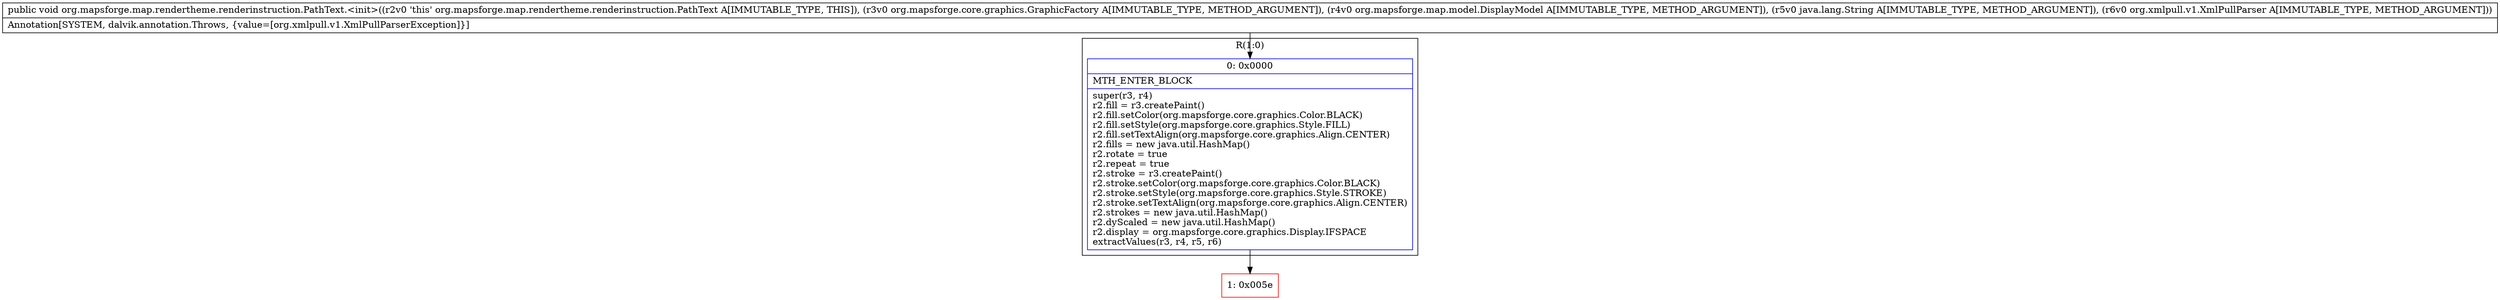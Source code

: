 digraph "CFG fororg.mapsforge.map.rendertheme.renderinstruction.PathText.\<init\>(Lorg\/mapsforge\/core\/graphics\/GraphicFactory;Lorg\/mapsforge\/map\/model\/DisplayModel;Ljava\/lang\/String;Lorg\/xmlpull\/v1\/XmlPullParser;)V" {
subgraph cluster_Region_2017505716 {
label = "R(1:0)";
node [shape=record,color=blue];
Node_0 [shape=record,label="{0\:\ 0x0000|MTH_ENTER_BLOCK\l|super(r3, r4)\lr2.fill = r3.createPaint()\lr2.fill.setColor(org.mapsforge.core.graphics.Color.BLACK)\lr2.fill.setStyle(org.mapsforge.core.graphics.Style.FILL)\lr2.fill.setTextAlign(org.mapsforge.core.graphics.Align.CENTER)\lr2.fills = new java.util.HashMap()\lr2.rotate = true\lr2.repeat = true\lr2.stroke = r3.createPaint()\lr2.stroke.setColor(org.mapsforge.core.graphics.Color.BLACK)\lr2.stroke.setStyle(org.mapsforge.core.graphics.Style.STROKE)\lr2.stroke.setTextAlign(org.mapsforge.core.graphics.Align.CENTER)\lr2.strokes = new java.util.HashMap()\lr2.dyScaled = new java.util.HashMap()\lr2.display = org.mapsforge.core.graphics.Display.IFSPACE\lextractValues(r3, r4, r5, r6)\l}"];
}
Node_1 [shape=record,color=red,label="{1\:\ 0x005e}"];
MethodNode[shape=record,label="{public void org.mapsforge.map.rendertheme.renderinstruction.PathText.\<init\>((r2v0 'this' org.mapsforge.map.rendertheme.renderinstruction.PathText A[IMMUTABLE_TYPE, THIS]), (r3v0 org.mapsforge.core.graphics.GraphicFactory A[IMMUTABLE_TYPE, METHOD_ARGUMENT]), (r4v0 org.mapsforge.map.model.DisplayModel A[IMMUTABLE_TYPE, METHOD_ARGUMENT]), (r5v0 java.lang.String A[IMMUTABLE_TYPE, METHOD_ARGUMENT]), (r6v0 org.xmlpull.v1.XmlPullParser A[IMMUTABLE_TYPE, METHOD_ARGUMENT]))  | Annotation[SYSTEM, dalvik.annotation.Throws, \{value=[org.xmlpull.v1.XmlPullParserException]\}]\l}"];
MethodNode -> Node_0;
Node_0 -> Node_1;
}

